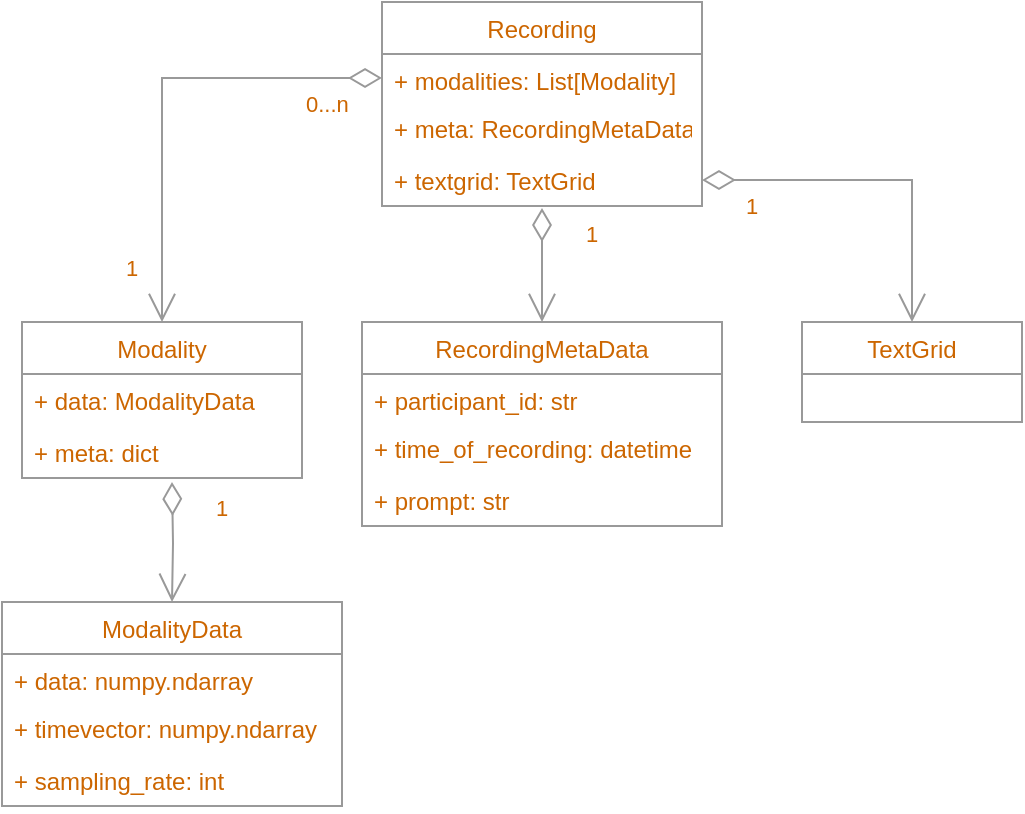 <mxfile version="20.6.2" type="device"><diagram id="lCh61VhRBcFmrFULaLqr" name="Page-1"><mxGraphModel dx="1212" dy="836" grid="1" gridSize="10" guides="1" tooltips="1" connect="1" arrows="1" fold="1" page="1" pageScale="1" pageWidth="1169" pageHeight="827" math="0" shadow="0"><root><mxCell id="0"/><mxCell id="1" parent="0"/><mxCell id="EE9BV4YBEMpnvcACtNnI-5" value="Recording" style="swimlane;fontStyle=0;childLayout=stackLayout;horizontal=1;startSize=26;fillColor=none;horizontalStack=0;resizeParent=1;resizeParentMax=0;resizeLast=0;collapsible=1;marginBottom=0;labelBorderColor=none;fontColor=#CC6600;strokeColor=#999999;" vertex="1" parent="1"><mxGeometry x="400" y="40" width="160" height="102" as="geometry"/></mxCell><mxCell id="EE9BV4YBEMpnvcACtNnI-6" value="+ modalities: List[Modality]" style="text;strokeColor=none;fillColor=none;align=left;verticalAlign=top;spacingLeft=4;spacingRight=4;overflow=hidden;rotatable=0;points=[[0,0.5],[1,0.5]];portConstraint=eastwest;labelBorderColor=none;fontColor=#CC6600;" vertex="1" parent="EE9BV4YBEMpnvcACtNnI-5"><mxGeometry y="26" width="160" height="24" as="geometry"/></mxCell><mxCell id="EE9BV4YBEMpnvcACtNnI-7" value="+ meta: RecordingMetaData" style="text;strokeColor=none;fillColor=none;align=left;verticalAlign=top;spacingLeft=4;spacingRight=4;overflow=hidden;rotatable=0;points=[[0,0.5],[1,0.5]];portConstraint=eastwest;labelBorderColor=none;fontColor=#CC6600;" vertex="1" parent="EE9BV4YBEMpnvcACtNnI-5"><mxGeometry y="50" width="160" height="26" as="geometry"/></mxCell><mxCell id="EE9BV4YBEMpnvcACtNnI-8" value="+ textgrid: TextGrid" style="text;strokeColor=none;fillColor=none;align=left;verticalAlign=top;spacingLeft=4;spacingRight=4;overflow=hidden;rotatable=0;points=[[0,0.5],[1,0.5]];portConstraint=eastwest;labelBorderColor=none;fontColor=#CC6600;snapToPoint=1;" vertex="1" parent="EE9BV4YBEMpnvcACtNnI-5"><mxGeometry y="76" width="160" height="26" as="geometry"/></mxCell><mxCell id="EE9BV4YBEMpnvcACtNnI-9" value="Modality" style="swimlane;fontStyle=0;childLayout=stackLayout;horizontal=1;startSize=26;fillColor=none;horizontalStack=0;resizeParent=1;resizeParentMax=0;resizeLast=0;collapsible=1;marginBottom=0;labelBorderColor=none;strokeColor=#999999;fontColor=#CC6600;" vertex="1" parent="1"><mxGeometry x="220" y="200" width="140" height="78" as="geometry"/></mxCell><mxCell id="EE9BV4YBEMpnvcACtNnI-10" value="+ data: ModalityData" style="text;strokeColor=none;fillColor=none;align=left;verticalAlign=top;spacingLeft=4;spacingRight=4;overflow=hidden;rotatable=0;points=[[0,0.5],[1,0.5]];portConstraint=eastwest;labelBorderColor=none;fontColor=#CC6600;" vertex="1" parent="EE9BV4YBEMpnvcACtNnI-9"><mxGeometry y="26" width="140" height="26" as="geometry"/></mxCell><mxCell id="EE9BV4YBEMpnvcACtNnI-12" value="+ meta: dict" style="text;strokeColor=none;fillColor=none;align=left;verticalAlign=top;spacingLeft=4;spacingRight=4;overflow=hidden;rotatable=0;points=[[0,0.5],[1,0.5]];portConstraint=eastwest;labelBorderColor=none;fontColor=#CC6600;" vertex="1" parent="EE9BV4YBEMpnvcACtNnI-9"><mxGeometry y="52" width="140" height="26" as="geometry"/></mxCell><mxCell id="EE9BV4YBEMpnvcACtNnI-13" value="ModalityData" style="swimlane;fontStyle=0;childLayout=stackLayout;horizontal=1;startSize=26;fillColor=none;horizontalStack=0;resizeParent=1;resizeParentMax=0;resizeLast=0;collapsible=1;marginBottom=0;labelBorderColor=none;strokeColor=#999999;fontColor=#CC6600;" vertex="1" parent="1"><mxGeometry x="210" y="340" width="170" height="102" as="geometry"/></mxCell><mxCell id="EE9BV4YBEMpnvcACtNnI-14" value="+ data: numpy.ndarray" style="text;strokeColor=none;fillColor=none;align=left;verticalAlign=top;spacingLeft=4;spacingRight=4;overflow=hidden;rotatable=0;points=[[0,0.5],[1,0.5]];portConstraint=eastwest;labelBorderColor=none;fontColor=#CC6600;" vertex="1" parent="EE9BV4YBEMpnvcACtNnI-13"><mxGeometry y="26" width="170" height="24" as="geometry"/></mxCell><mxCell id="EE9BV4YBEMpnvcACtNnI-15" value="+ timevector: numpy.ndarray" style="text;strokeColor=none;fillColor=none;align=left;verticalAlign=top;spacingLeft=4;spacingRight=4;overflow=hidden;rotatable=0;points=[[0,0.5],[1,0.5]];portConstraint=eastwest;labelBorderColor=none;fontColor=#CC6600;" vertex="1" parent="EE9BV4YBEMpnvcACtNnI-13"><mxGeometry y="50" width="170" height="26" as="geometry"/></mxCell><mxCell id="EE9BV4YBEMpnvcACtNnI-16" value="+ sampling_rate: int" style="text;strokeColor=none;fillColor=none;align=left;verticalAlign=top;spacingLeft=4;spacingRight=4;overflow=hidden;rotatable=0;points=[[0,0.5],[1,0.5]];portConstraint=eastwest;labelBorderColor=none;fontColor=#CC6600;" vertex="1" parent="EE9BV4YBEMpnvcACtNnI-13"><mxGeometry y="76" width="170" height="26" as="geometry"/></mxCell><mxCell id="EE9BV4YBEMpnvcACtNnI-17" value="RecordingMetaData" style="swimlane;fontStyle=0;childLayout=stackLayout;horizontal=1;startSize=26;fillColor=none;horizontalStack=0;resizeParent=1;resizeParentMax=0;resizeLast=0;collapsible=1;marginBottom=0;labelBorderColor=none;strokeColor=#999999;fontColor=#CC6600;" vertex="1" parent="1"><mxGeometry x="390" y="200" width="180" height="102" as="geometry"/></mxCell><mxCell id="EE9BV4YBEMpnvcACtNnI-18" value="+ participant_id: str" style="text;strokeColor=none;fillColor=none;align=left;verticalAlign=top;spacingLeft=4;spacingRight=4;overflow=hidden;rotatable=0;points=[[0,0.5],[1,0.5]];portConstraint=eastwest;labelBorderColor=none;fontColor=#CC6600;" vertex="1" parent="EE9BV4YBEMpnvcACtNnI-17"><mxGeometry y="26" width="180" height="24" as="geometry"/></mxCell><mxCell id="EE9BV4YBEMpnvcACtNnI-19" value="+ time_of_recording: datetime" style="text;strokeColor=none;fillColor=none;align=left;verticalAlign=top;spacingLeft=4;spacingRight=4;overflow=hidden;rotatable=0;points=[[0,0.5],[1,0.5]];portConstraint=eastwest;labelBorderColor=none;fontColor=#CC6600;" vertex="1" parent="EE9BV4YBEMpnvcACtNnI-17"><mxGeometry y="50" width="180" height="26" as="geometry"/></mxCell><mxCell id="EE9BV4YBEMpnvcACtNnI-20" value="+ prompt: str" style="text;strokeColor=none;fillColor=none;align=left;verticalAlign=top;spacingLeft=4;spacingRight=4;overflow=hidden;rotatable=0;points=[[0,0.5],[1,0.5]];portConstraint=eastwest;labelBorderColor=none;fontColor=#CC6600;" vertex="1" parent="EE9BV4YBEMpnvcACtNnI-17"><mxGeometry y="76" width="180" height="26" as="geometry"/></mxCell><mxCell id="EE9BV4YBEMpnvcACtNnI-21" value="TextGrid" style="swimlane;fontStyle=0;childLayout=stackLayout;horizontal=1;startSize=26;fillColor=none;horizontalStack=0;resizeParent=1;resizeParentMax=0;resizeLast=0;collapsible=1;marginBottom=0;labelBorderColor=none;strokeColor=#999999;fontColor=#CC6600;" vertex="1" parent="1"><mxGeometry x="610" y="200" width="110" height="50" as="geometry"/></mxCell><mxCell id="EE9BV4YBEMpnvcACtNnI-25" value="" style="endArrow=open;html=1;endSize=12;startArrow=diamondThin;startSize=14;startFill=0;edgeStyle=orthogonalEdgeStyle;rounded=0;fontColor=#CC6600;exitX=1;exitY=0.5;exitDx=0;exitDy=0;entryX=0.5;entryY=0;entryDx=0;entryDy=0;strokeColor=#999999;" edge="1" parent="1" source="EE9BV4YBEMpnvcACtNnI-8" target="EE9BV4YBEMpnvcACtNnI-21"><mxGeometry relative="1" as="geometry"><mxPoint x="680" y="180" as="sourcePoint"/><mxPoint x="750" y="90" as="targetPoint"/></mxGeometry></mxCell><mxCell id="EE9BV4YBEMpnvcACtNnI-26" value="1" style="edgeLabel;resizable=0;html=1;align=left;verticalAlign=top;labelBorderColor=none;strokeColor=#999999;fontColor=#CC6600;fillColor=none;labelBackgroundColor=none;" connectable="0" vertex="1" parent="EE9BV4YBEMpnvcACtNnI-25"><mxGeometry x="-1" relative="1" as="geometry"><mxPoint x="20" as="offset"/></mxGeometry></mxCell><mxCell id="EE9BV4YBEMpnvcACtNnI-33" value="" style="endArrow=open;html=1;endSize=12;startArrow=diamondThin;startSize=14;startFill=0;edgeStyle=orthogonalEdgeStyle;rounded=0;fontColor=#CC6600;exitX=0;exitY=0.5;exitDx=0;exitDy=0;entryX=0.5;entryY=0;entryDx=0;entryDy=0;strokeColor=#999999;" edge="1" parent="1" source="EE9BV4YBEMpnvcACtNnI-6" target="EE9BV4YBEMpnvcACtNnI-9"><mxGeometry relative="1" as="geometry"><mxPoint x="160" y="100" as="sourcePoint"/><mxPoint x="295" y="171" as="targetPoint"/></mxGeometry></mxCell><mxCell id="EE9BV4YBEMpnvcACtNnI-34" value="0...n" style="edgeLabel;resizable=0;html=1;align=left;verticalAlign=top;labelBorderColor=none;strokeColor=#999999;fontColor=#CC6600;fillColor=none;labelBackgroundColor=none;" connectable="0" vertex="1" parent="EE9BV4YBEMpnvcACtNnI-33"><mxGeometry x="-1" relative="1" as="geometry"><mxPoint x="-40" as="offset"/></mxGeometry></mxCell><mxCell id="EE9BV4YBEMpnvcACtNnI-35" value="1" style="edgeLabel;resizable=0;html=1;align=left;verticalAlign=top;labelBorderColor=none;strokeColor=#999999;fontColor=#CC6600;fillColor=none;labelBackgroundColor=none;" connectable="0" vertex="1" parent="1"><mxGeometry x="270" y="160" as="geometry"/></mxCell><mxCell id="EE9BV4YBEMpnvcACtNnI-36" value="" style="endArrow=open;html=1;endSize=12;startArrow=diamondThin;startSize=14;startFill=0;edgeStyle=orthogonalEdgeStyle;rounded=0;fontColor=#CC6600;entryX=0.5;entryY=0;entryDx=0;entryDy=0;strokeColor=#999999;" edge="1" parent="1" target="EE9BV4YBEMpnvcACtNnI-13"><mxGeometry relative="1" as="geometry"><mxPoint x="295" y="280" as="sourcePoint"/><mxPoint x="405" y="381" as="targetPoint"/></mxGeometry></mxCell><mxCell id="EE9BV4YBEMpnvcACtNnI-37" value="1" style="edgeLabel;resizable=0;html=1;align=left;verticalAlign=top;labelBorderColor=none;strokeColor=#999999;fontColor=#CC6600;fillColor=none;labelBackgroundColor=none;" connectable="0" vertex="1" parent="EE9BV4YBEMpnvcACtNnI-36"><mxGeometry x="-1" relative="1" as="geometry"><mxPoint x="20" as="offset"/></mxGeometry></mxCell><mxCell id="EE9BV4YBEMpnvcACtNnI-38" value="" style="endArrow=open;html=1;endSize=12;startArrow=diamondThin;startSize=14;startFill=0;edgeStyle=orthogonalEdgeStyle;rounded=0;fontColor=#CC6600;entryX=0.5;entryY=0;entryDx=0;entryDy=0;strokeColor=#999999;exitX=0.5;exitY=1.038;exitDx=0;exitDy=0;exitPerimeter=0;" edge="1" parent="1" source="EE9BV4YBEMpnvcACtNnI-8" target="EE9BV4YBEMpnvcACtNnI-17"><mxGeometry relative="1" as="geometry"><mxPoint x="480" y="160" as="sourcePoint"/><mxPoint x="305" y="350" as="targetPoint"/></mxGeometry></mxCell><mxCell id="EE9BV4YBEMpnvcACtNnI-39" value="1" style="edgeLabel;resizable=0;html=1;align=left;verticalAlign=top;labelBorderColor=none;strokeColor=#999999;fontColor=#CC6600;fillColor=none;labelBackgroundColor=none;" connectable="0" vertex="1" parent="EE9BV4YBEMpnvcACtNnI-38"><mxGeometry x="-1" relative="1" as="geometry"><mxPoint x="20" as="offset"/></mxGeometry></mxCell></root></mxGraphModel></diagram></mxfile>